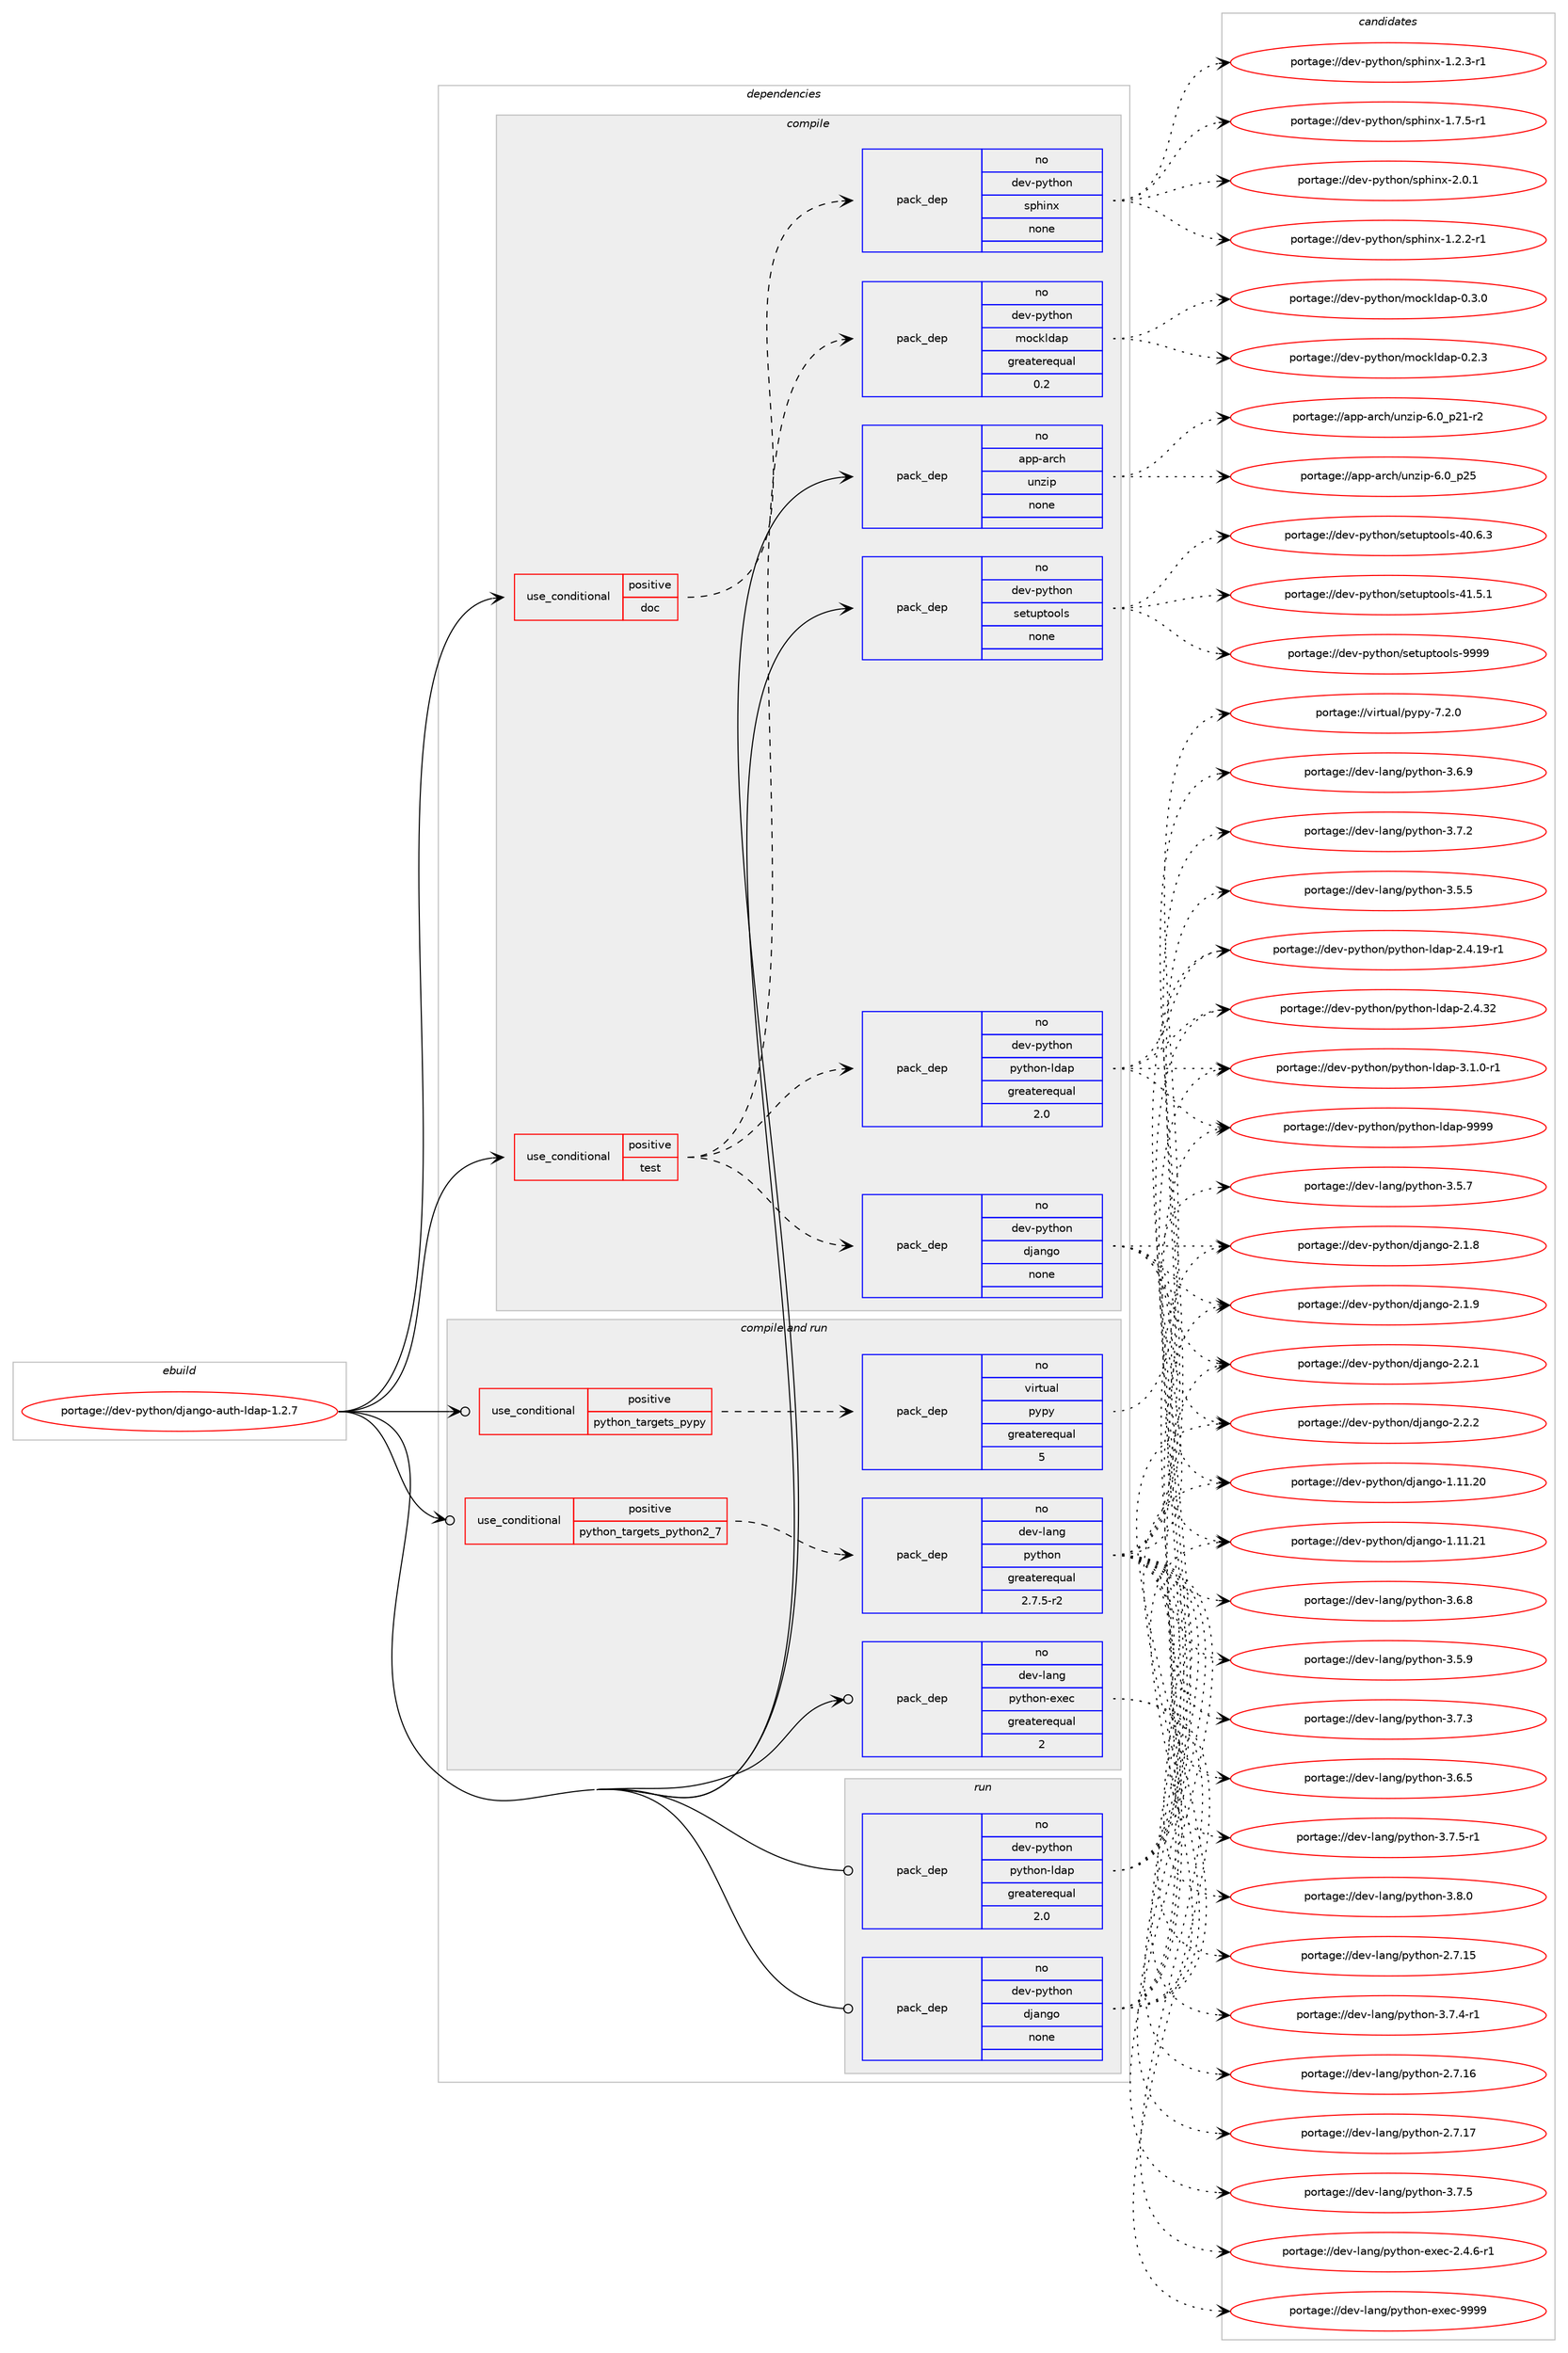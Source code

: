 digraph prolog {

# *************
# Graph options
# *************

newrank=true;
concentrate=true;
compound=true;
graph [rankdir=LR,fontname=Helvetica,fontsize=10,ranksep=1.5];#, ranksep=2.5, nodesep=0.2];
edge  [arrowhead=vee];
node  [fontname=Helvetica,fontsize=10];

# **********
# The ebuild
# **********

subgraph cluster_leftcol {
color=gray;
rank=same;
label=<<i>ebuild</i>>;
id [label="portage://dev-python/django-auth-ldap-1.2.7", color=red, width=4, href="../dev-python/django-auth-ldap-1.2.7.svg"];
}

# ****************
# The dependencies
# ****************

subgraph cluster_midcol {
color=gray;
label=<<i>dependencies</i>>;
subgraph cluster_compile {
fillcolor="#eeeeee";
style=filled;
label=<<i>compile</i>>;
subgraph cond27712 {
dependency136496 [label=<<TABLE BORDER="0" CELLBORDER="1" CELLSPACING="0" CELLPADDING="4"><TR><TD ROWSPAN="3" CELLPADDING="10">use_conditional</TD></TR><TR><TD>positive</TD></TR><TR><TD>doc</TD></TR></TABLE>>, shape=none, color=red];
subgraph pack105471 {
dependency136497 [label=<<TABLE BORDER="0" CELLBORDER="1" CELLSPACING="0" CELLPADDING="4" WIDTH="220"><TR><TD ROWSPAN="6" CELLPADDING="30">pack_dep</TD></TR><TR><TD WIDTH="110">no</TD></TR><TR><TD>dev-python</TD></TR><TR><TD>sphinx</TD></TR><TR><TD>none</TD></TR><TR><TD></TD></TR></TABLE>>, shape=none, color=blue];
}
dependency136496:e -> dependency136497:w [weight=20,style="dashed",arrowhead="vee"];
}
id:e -> dependency136496:w [weight=20,style="solid",arrowhead="vee"];
subgraph cond27713 {
dependency136498 [label=<<TABLE BORDER="0" CELLBORDER="1" CELLSPACING="0" CELLPADDING="4"><TR><TD ROWSPAN="3" CELLPADDING="10">use_conditional</TD></TR><TR><TD>positive</TD></TR><TR><TD>test</TD></TR></TABLE>>, shape=none, color=red];
subgraph pack105472 {
dependency136499 [label=<<TABLE BORDER="0" CELLBORDER="1" CELLSPACING="0" CELLPADDING="4" WIDTH="220"><TR><TD ROWSPAN="6" CELLPADDING="30">pack_dep</TD></TR><TR><TD WIDTH="110">no</TD></TR><TR><TD>dev-python</TD></TR><TR><TD>django</TD></TR><TR><TD>none</TD></TR><TR><TD></TD></TR></TABLE>>, shape=none, color=blue];
}
dependency136498:e -> dependency136499:w [weight=20,style="dashed",arrowhead="vee"];
subgraph pack105473 {
dependency136500 [label=<<TABLE BORDER="0" CELLBORDER="1" CELLSPACING="0" CELLPADDING="4" WIDTH="220"><TR><TD ROWSPAN="6" CELLPADDING="30">pack_dep</TD></TR><TR><TD WIDTH="110">no</TD></TR><TR><TD>dev-python</TD></TR><TR><TD>python-ldap</TD></TR><TR><TD>greaterequal</TD></TR><TR><TD>2.0</TD></TR></TABLE>>, shape=none, color=blue];
}
dependency136498:e -> dependency136500:w [weight=20,style="dashed",arrowhead="vee"];
subgraph pack105474 {
dependency136501 [label=<<TABLE BORDER="0" CELLBORDER="1" CELLSPACING="0" CELLPADDING="4" WIDTH="220"><TR><TD ROWSPAN="6" CELLPADDING="30">pack_dep</TD></TR><TR><TD WIDTH="110">no</TD></TR><TR><TD>dev-python</TD></TR><TR><TD>mockldap</TD></TR><TR><TD>greaterequal</TD></TR><TR><TD>0.2</TD></TR></TABLE>>, shape=none, color=blue];
}
dependency136498:e -> dependency136501:w [weight=20,style="dashed",arrowhead="vee"];
}
id:e -> dependency136498:w [weight=20,style="solid",arrowhead="vee"];
subgraph pack105475 {
dependency136502 [label=<<TABLE BORDER="0" CELLBORDER="1" CELLSPACING="0" CELLPADDING="4" WIDTH="220"><TR><TD ROWSPAN="6" CELLPADDING="30">pack_dep</TD></TR><TR><TD WIDTH="110">no</TD></TR><TR><TD>app-arch</TD></TR><TR><TD>unzip</TD></TR><TR><TD>none</TD></TR><TR><TD></TD></TR></TABLE>>, shape=none, color=blue];
}
id:e -> dependency136502:w [weight=20,style="solid",arrowhead="vee"];
subgraph pack105476 {
dependency136503 [label=<<TABLE BORDER="0" CELLBORDER="1" CELLSPACING="0" CELLPADDING="4" WIDTH="220"><TR><TD ROWSPAN="6" CELLPADDING="30">pack_dep</TD></TR><TR><TD WIDTH="110">no</TD></TR><TR><TD>dev-python</TD></TR><TR><TD>setuptools</TD></TR><TR><TD>none</TD></TR><TR><TD></TD></TR></TABLE>>, shape=none, color=blue];
}
id:e -> dependency136503:w [weight=20,style="solid",arrowhead="vee"];
}
subgraph cluster_compileandrun {
fillcolor="#eeeeee";
style=filled;
label=<<i>compile and run</i>>;
subgraph cond27714 {
dependency136504 [label=<<TABLE BORDER="0" CELLBORDER="1" CELLSPACING="0" CELLPADDING="4"><TR><TD ROWSPAN="3" CELLPADDING="10">use_conditional</TD></TR><TR><TD>positive</TD></TR><TR><TD>python_targets_pypy</TD></TR></TABLE>>, shape=none, color=red];
subgraph pack105477 {
dependency136505 [label=<<TABLE BORDER="0" CELLBORDER="1" CELLSPACING="0" CELLPADDING="4" WIDTH="220"><TR><TD ROWSPAN="6" CELLPADDING="30">pack_dep</TD></TR><TR><TD WIDTH="110">no</TD></TR><TR><TD>virtual</TD></TR><TR><TD>pypy</TD></TR><TR><TD>greaterequal</TD></TR><TR><TD>5</TD></TR></TABLE>>, shape=none, color=blue];
}
dependency136504:e -> dependency136505:w [weight=20,style="dashed",arrowhead="vee"];
}
id:e -> dependency136504:w [weight=20,style="solid",arrowhead="odotvee"];
subgraph cond27715 {
dependency136506 [label=<<TABLE BORDER="0" CELLBORDER="1" CELLSPACING="0" CELLPADDING="4"><TR><TD ROWSPAN="3" CELLPADDING="10">use_conditional</TD></TR><TR><TD>positive</TD></TR><TR><TD>python_targets_python2_7</TD></TR></TABLE>>, shape=none, color=red];
subgraph pack105478 {
dependency136507 [label=<<TABLE BORDER="0" CELLBORDER="1" CELLSPACING="0" CELLPADDING="4" WIDTH="220"><TR><TD ROWSPAN="6" CELLPADDING="30">pack_dep</TD></TR><TR><TD WIDTH="110">no</TD></TR><TR><TD>dev-lang</TD></TR><TR><TD>python</TD></TR><TR><TD>greaterequal</TD></TR><TR><TD>2.7.5-r2</TD></TR></TABLE>>, shape=none, color=blue];
}
dependency136506:e -> dependency136507:w [weight=20,style="dashed",arrowhead="vee"];
}
id:e -> dependency136506:w [weight=20,style="solid",arrowhead="odotvee"];
subgraph pack105479 {
dependency136508 [label=<<TABLE BORDER="0" CELLBORDER="1" CELLSPACING="0" CELLPADDING="4" WIDTH="220"><TR><TD ROWSPAN="6" CELLPADDING="30">pack_dep</TD></TR><TR><TD WIDTH="110">no</TD></TR><TR><TD>dev-lang</TD></TR><TR><TD>python-exec</TD></TR><TR><TD>greaterequal</TD></TR><TR><TD>2</TD></TR></TABLE>>, shape=none, color=blue];
}
id:e -> dependency136508:w [weight=20,style="solid",arrowhead="odotvee"];
}
subgraph cluster_run {
fillcolor="#eeeeee";
style=filled;
label=<<i>run</i>>;
subgraph pack105480 {
dependency136509 [label=<<TABLE BORDER="0" CELLBORDER="1" CELLSPACING="0" CELLPADDING="4" WIDTH="220"><TR><TD ROWSPAN="6" CELLPADDING="30">pack_dep</TD></TR><TR><TD WIDTH="110">no</TD></TR><TR><TD>dev-python</TD></TR><TR><TD>django</TD></TR><TR><TD>none</TD></TR><TR><TD></TD></TR></TABLE>>, shape=none, color=blue];
}
id:e -> dependency136509:w [weight=20,style="solid",arrowhead="odot"];
subgraph pack105481 {
dependency136510 [label=<<TABLE BORDER="0" CELLBORDER="1" CELLSPACING="0" CELLPADDING="4" WIDTH="220"><TR><TD ROWSPAN="6" CELLPADDING="30">pack_dep</TD></TR><TR><TD WIDTH="110">no</TD></TR><TR><TD>dev-python</TD></TR><TR><TD>python-ldap</TD></TR><TR><TD>greaterequal</TD></TR><TR><TD>2.0</TD></TR></TABLE>>, shape=none, color=blue];
}
id:e -> dependency136510:w [weight=20,style="solid",arrowhead="odot"];
}
}

# **************
# The candidates
# **************

subgraph cluster_choices {
rank=same;
color=gray;
label=<<i>candidates</i>>;

subgraph choice105471 {
color=black;
nodesep=1;
choiceportage10010111845112121116104111110471151121041051101204549465046504511449 [label="portage://dev-python/sphinx-1.2.2-r1", color=red, width=4,href="../dev-python/sphinx-1.2.2-r1.svg"];
choiceportage10010111845112121116104111110471151121041051101204549465046514511449 [label="portage://dev-python/sphinx-1.2.3-r1", color=red, width=4,href="../dev-python/sphinx-1.2.3-r1.svg"];
choiceportage10010111845112121116104111110471151121041051101204549465546534511449 [label="portage://dev-python/sphinx-1.7.5-r1", color=red, width=4,href="../dev-python/sphinx-1.7.5-r1.svg"];
choiceportage1001011184511212111610411111047115112104105110120455046484649 [label="portage://dev-python/sphinx-2.0.1", color=red, width=4,href="../dev-python/sphinx-2.0.1.svg"];
dependency136497:e -> choiceportage10010111845112121116104111110471151121041051101204549465046504511449:w [style=dotted,weight="100"];
dependency136497:e -> choiceportage10010111845112121116104111110471151121041051101204549465046514511449:w [style=dotted,weight="100"];
dependency136497:e -> choiceportage10010111845112121116104111110471151121041051101204549465546534511449:w [style=dotted,weight="100"];
dependency136497:e -> choiceportage1001011184511212111610411111047115112104105110120455046484649:w [style=dotted,weight="100"];
}
subgraph choice105472 {
color=black;
nodesep=1;
choiceportage1001011184511212111610411111047100106971101031114549464949465048 [label="portage://dev-python/django-1.11.20", color=red, width=4,href="../dev-python/django-1.11.20.svg"];
choiceportage1001011184511212111610411111047100106971101031114549464949465049 [label="portage://dev-python/django-1.11.21", color=red, width=4,href="../dev-python/django-1.11.21.svg"];
choiceportage100101118451121211161041111104710010697110103111455046494656 [label="portage://dev-python/django-2.1.8", color=red, width=4,href="../dev-python/django-2.1.8.svg"];
choiceportage100101118451121211161041111104710010697110103111455046494657 [label="portage://dev-python/django-2.1.9", color=red, width=4,href="../dev-python/django-2.1.9.svg"];
choiceportage100101118451121211161041111104710010697110103111455046504649 [label="portage://dev-python/django-2.2.1", color=red, width=4,href="../dev-python/django-2.2.1.svg"];
choiceportage100101118451121211161041111104710010697110103111455046504650 [label="portage://dev-python/django-2.2.2", color=red, width=4,href="../dev-python/django-2.2.2.svg"];
dependency136499:e -> choiceportage1001011184511212111610411111047100106971101031114549464949465048:w [style=dotted,weight="100"];
dependency136499:e -> choiceportage1001011184511212111610411111047100106971101031114549464949465049:w [style=dotted,weight="100"];
dependency136499:e -> choiceportage100101118451121211161041111104710010697110103111455046494656:w [style=dotted,weight="100"];
dependency136499:e -> choiceportage100101118451121211161041111104710010697110103111455046494657:w [style=dotted,weight="100"];
dependency136499:e -> choiceportage100101118451121211161041111104710010697110103111455046504649:w [style=dotted,weight="100"];
dependency136499:e -> choiceportage100101118451121211161041111104710010697110103111455046504650:w [style=dotted,weight="100"];
}
subgraph choice105473 {
color=black;
nodesep=1;
choiceportage10010111845112121116104111110471121211161041111104510810097112455046524649574511449 [label="portage://dev-python/python-ldap-2.4.19-r1", color=red, width=4,href="../dev-python/python-ldap-2.4.19-r1.svg"];
choiceportage1001011184511212111610411111047112121116104111110451081009711245504652465150 [label="portage://dev-python/python-ldap-2.4.32", color=red, width=4,href="../dev-python/python-ldap-2.4.32.svg"];
choiceportage100101118451121211161041111104711212111610411111045108100971124551464946484511449 [label="portage://dev-python/python-ldap-3.1.0-r1", color=red, width=4,href="../dev-python/python-ldap-3.1.0-r1.svg"];
choiceportage100101118451121211161041111104711212111610411111045108100971124557575757 [label="portage://dev-python/python-ldap-9999", color=red, width=4,href="../dev-python/python-ldap-9999.svg"];
dependency136500:e -> choiceportage10010111845112121116104111110471121211161041111104510810097112455046524649574511449:w [style=dotted,weight="100"];
dependency136500:e -> choiceportage1001011184511212111610411111047112121116104111110451081009711245504652465150:w [style=dotted,weight="100"];
dependency136500:e -> choiceportage100101118451121211161041111104711212111610411111045108100971124551464946484511449:w [style=dotted,weight="100"];
dependency136500:e -> choiceportage100101118451121211161041111104711212111610411111045108100971124557575757:w [style=dotted,weight="100"];
}
subgraph choice105474 {
color=black;
nodesep=1;
choiceportage10010111845112121116104111110471091119910710810097112454846504651 [label="portage://dev-python/mockldap-0.2.3", color=red, width=4,href="../dev-python/mockldap-0.2.3.svg"];
choiceportage10010111845112121116104111110471091119910710810097112454846514648 [label="portage://dev-python/mockldap-0.3.0", color=red, width=4,href="../dev-python/mockldap-0.3.0.svg"];
dependency136501:e -> choiceportage10010111845112121116104111110471091119910710810097112454846504651:w [style=dotted,weight="100"];
dependency136501:e -> choiceportage10010111845112121116104111110471091119910710810097112454846514648:w [style=dotted,weight="100"];
}
subgraph choice105475 {
color=black;
nodesep=1;
choiceportage9711211245971149910447117110122105112455446489511250494511450 [label="portage://app-arch/unzip-6.0_p21-r2", color=red, width=4,href="../app-arch/unzip-6.0_p21-r2.svg"];
choiceportage971121124597114991044711711012210511245544648951125053 [label="portage://app-arch/unzip-6.0_p25", color=red, width=4,href="../app-arch/unzip-6.0_p25.svg"];
dependency136502:e -> choiceportage9711211245971149910447117110122105112455446489511250494511450:w [style=dotted,weight="100"];
dependency136502:e -> choiceportage971121124597114991044711711012210511245544648951125053:w [style=dotted,weight="100"];
}
subgraph choice105476 {
color=black;
nodesep=1;
choiceportage100101118451121211161041111104711510111611711211611111110811545524846544651 [label="portage://dev-python/setuptools-40.6.3", color=red, width=4,href="../dev-python/setuptools-40.6.3.svg"];
choiceportage100101118451121211161041111104711510111611711211611111110811545524946534649 [label="portage://dev-python/setuptools-41.5.1", color=red, width=4,href="../dev-python/setuptools-41.5.1.svg"];
choiceportage10010111845112121116104111110471151011161171121161111111081154557575757 [label="portage://dev-python/setuptools-9999", color=red, width=4,href="../dev-python/setuptools-9999.svg"];
dependency136503:e -> choiceportage100101118451121211161041111104711510111611711211611111110811545524846544651:w [style=dotted,weight="100"];
dependency136503:e -> choiceportage100101118451121211161041111104711510111611711211611111110811545524946534649:w [style=dotted,weight="100"];
dependency136503:e -> choiceportage10010111845112121116104111110471151011161171121161111111081154557575757:w [style=dotted,weight="100"];
}
subgraph choice105477 {
color=black;
nodesep=1;
choiceportage1181051141161179710847112121112121455546504648 [label="portage://virtual/pypy-7.2.0", color=red, width=4,href="../virtual/pypy-7.2.0.svg"];
dependency136505:e -> choiceportage1181051141161179710847112121112121455546504648:w [style=dotted,weight="100"];
}
subgraph choice105478 {
color=black;
nodesep=1;
choiceportage10010111845108971101034711212111610411111045504655464953 [label="portage://dev-lang/python-2.7.15", color=red, width=4,href="../dev-lang/python-2.7.15.svg"];
choiceportage10010111845108971101034711212111610411111045504655464954 [label="portage://dev-lang/python-2.7.16", color=red, width=4,href="../dev-lang/python-2.7.16.svg"];
choiceportage10010111845108971101034711212111610411111045504655464955 [label="portage://dev-lang/python-2.7.17", color=red, width=4,href="../dev-lang/python-2.7.17.svg"];
choiceportage100101118451089711010347112121116104111110455146534653 [label="portage://dev-lang/python-3.5.5", color=red, width=4,href="../dev-lang/python-3.5.5.svg"];
choiceportage100101118451089711010347112121116104111110455146534655 [label="portage://dev-lang/python-3.5.7", color=red, width=4,href="../dev-lang/python-3.5.7.svg"];
choiceportage100101118451089711010347112121116104111110455146534657 [label="portage://dev-lang/python-3.5.9", color=red, width=4,href="../dev-lang/python-3.5.9.svg"];
choiceportage100101118451089711010347112121116104111110455146544653 [label="portage://dev-lang/python-3.6.5", color=red, width=4,href="../dev-lang/python-3.6.5.svg"];
choiceportage100101118451089711010347112121116104111110455146544656 [label="portage://dev-lang/python-3.6.8", color=red, width=4,href="../dev-lang/python-3.6.8.svg"];
choiceportage100101118451089711010347112121116104111110455146544657 [label="portage://dev-lang/python-3.6.9", color=red, width=4,href="../dev-lang/python-3.6.9.svg"];
choiceportage100101118451089711010347112121116104111110455146554650 [label="portage://dev-lang/python-3.7.2", color=red, width=4,href="../dev-lang/python-3.7.2.svg"];
choiceportage100101118451089711010347112121116104111110455146554651 [label="portage://dev-lang/python-3.7.3", color=red, width=4,href="../dev-lang/python-3.7.3.svg"];
choiceportage1001011184510897110103471121211161041111104551465546524511449 [label="portage://dev-lang/python-3.7.4-r1", color=red, width=4,href="../dev-lang/python-3.7.4-r1.svg"];
choiceportage100101118451089711010347112121116104111110455146554653 [label="portage://dev-lang/python-3.7.5", color=red, width=4,href="../dev-lang/python-3.7.5.svg"];
choiceportage1001011184510897110103471121211161041111104551465546534511449 [label="portage://dev-lang/python-3.7.5-r1", color=red, width=4,href="../dev-lang/python-3.7.5-r1.svg"];
choiceportage100101118451089711010347112121116104111110455146564648 [label="portage://dev-lang/python-3.8.0", color=red, width=4,href="../dev-lang/python-3.8.0.svg"];
dependency136507:e -> choiceportage10010111845108971101034711212111610411111045504655464953:w [style=dotted,weight="100"];
dependency136507:e -> choiceportage10010111845108971101034711212111610411111045504655464954:w [style=dotted,weight="100"];
dependency136507:e -> choiceportage10010111845108971101034711212111610411111045504655464955:w [style=dotted,weight="100"];
dependency136507:e -> choiceportage100101118451089711010347112121116104111110455146534653:w [style=dotted,weight="100"];
dependency136507:e -> choiceportage100101118451089711010347112121116104111110455146534655:w [style=dotted,weight="100"];
dependency136507:e -> choiceportage100101118451089711010347112121116104111110455146534657:w [style=dotted,weight="100"];
dependency136507:e -> choiceportage100101118451089711010347112121116104111110455146544653:w [style=dotted,weight="100"];
dependency136507:e -> choiceportage100101118451089711010347112121116104111110455146544656:w [style=dotted,weight="100"];
dependency136507:e -> choiceportage100101118451089711010347112121116104111110455146544657:w [style=dotted,weight="100"];
dependency136507:e -> choiceportage100101118451089711010347112121116104111110455146554650:w [style=dotted,weight="100"];
dependency136507:e -> choiceportage100101118451089711010347112121116104111110455146554651:w [style=dotted,weight="100"];
dependency136507:e -> choiceportage1001011184510897110103471121211161041111104551465546524511449:w [style=dotted,weight="100"];
dependency136507:e -> choiceportage100101118451089711010347112121116104111110455146554653:w [style=dotted,weight="100"];
dependency136507:e -> choiceportage1001011184510897110103471121211161041111104551465546534511449:w [style=dotted,weight="100"];
dependency136507:e -> choiceportage100101118451089711010347112121116104111110455146564648:w [style=dotted,weight="100"];
}
subgraph choice105479 {
color=black;
nodesep=1;
choiceportage10010111845108971101034711212111610411111045101120101994550465246544511449 [label="portage://dev-lang/python-exec-2.4.6-r1", color=red, width=4,href="../dev-lang/python-exec-2.4.6-r1.svg"];
choiceportage10010111845108971101034711212111610411111045101120101994557575757 [label="portage://dev-lang/python-exec-9999", color=red, width=4,href="../dev-lang/python-exec-9999.svg"];
dependency136508:e -> choiceportage10010111845108971101034711212111610411111045101120101994550465246544511449:w [style=dotted,weight="100"];
dependency136508:e -> choiceportage10010111845108971101034711212111610411111045101120101994557575757:w [style=dotted,weight="100"];
}
subgraph choice105480 {
color=black;
nodesep=1;
choiceportage1001011184511212111610411111047100106971101031114549464949465048 [label="portage://dev-python/django-1.11.20", color=red, width=4,href="../dev-python/django-1.11.20.svg"];
choiceportage1001011184511212111610411111047100106971101031114549464949465049 [label="portage://dev-python/django-1.11.21", color=red, width=4,href="../dev-python/django-1.11.21.svg"];
choiceportage100101118451121211161041111104710010697110103111455046494656 [label="portage://dev-python/django-2.1.8", color=red, width=4,href="../dev-python/django-2.1.8.svg"];
choiceportage100101118451121211161041111104710010697110103111455046494657 [label="portage://dev-python/django-2.1.9", color=red, width=4,href="../dev-python/django-2.1.9.svg"];
choiceportage100101118451121211161041111104710010697110103111455046504649 [label="portage://dev-python/django-2.2.1", color=red, width=4,href="../dev-python/django-2.2.1.svg"];
choiceportage100101118451121211161041111104710010697110103111455046504650 [label="portage://dev-python/django-2.2.2", color=red, width=4,href="../dev-python/django-2.2.2.svg"];
dependency136509:e -> choiceportage1001011184511212111610411111047100106971101031114549464949465048:w [style=dotted,weight="100"];
dependency136509:e -> choiceportage1001011184511212111610411111047100106971101031114549464949465049:w [style=dotted,weight="100"];
dependency136509:e -> choiceportage100101118451121211161041111104710010697110103111455046494656:w [style=dotted,weight="100"];
dependency136509:e -> choiceportage100101118451121211161041111104710010697110103111455046494657:w [style=dotted,weight="100"];
dependency136509:e -> choiceportage100101118451121211161041111104710010697110103111455046504649:w [style=dotted,weight="100"];
dependency136509:e -> choiceportage100101118451121211161041111104710010697110103111455046504650:w [style=dotted,weight="100"];
}
subgraph choice105481 {
color=black;
nodesep=1;
choiceportage10010111845112121116104111110471121211161041111104510810097112455046524649574511449 [label="portage://dev-python/python-ldap-2.4.19-r1", color=red, width=4,href="../dev-python/python-ldap-2.4.19-r1.svg"];
choiceportage1001011184511212111610411111047112121116104111110451081009711245504652465150 [label="portage://dev-python/python-ldap-2.4.32", color=red, width=4,href="../dev-python/python-ldap-2.4.32.svg"];
choiceportage100101118451121211161041111104711212111610411111045108100971124551464946484511449 [label="portage://dev-python/python-ldap-3.1.0-r1", color=red, width=4,href="../dev-python/python-ldap-3.1.0-r1.svg"];
choiceportage100101118451121211161041111104711212111610411111045108100971124557575757 [label="portage://dev-python/python-ldap-9999", color=red, width=4,href="../dev-python/python-ldap-9999.svg"];
dependency136510:e -> choiceportage10010111845112121116104111110471121211161041111104510810097112455046524649574511449:w [style=dotted,weight="100"];
dependency136510:e -> choiceportage1001011184511212111610411111047112121116104111110451081009711245504652465150:w [style=dotted,weight="100"];
dependency136510:e -> choiceportage100101118451121211161041111104711212111610411111045108100971124551464946484511449:w [style=dotted,weight="100"];
dependency136510:e -> choiceportage100101118451121211161041111104711212111610411111045108100971124557575757:w [style=dotted,weight="100"];
}
}

}
